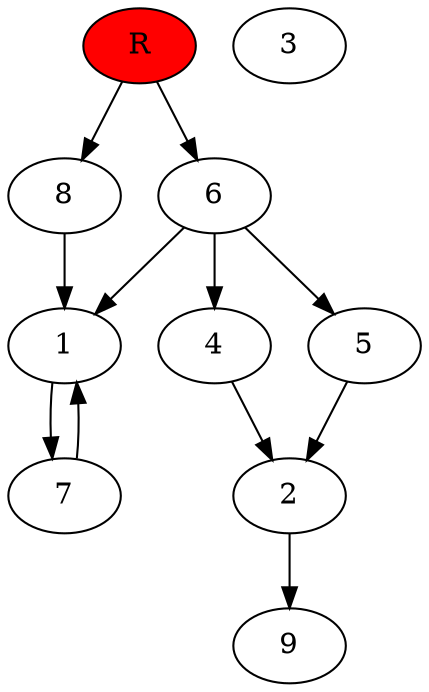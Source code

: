 digraph prb46804 {
	1
	2
	3
	4
	5
	6
	7
	8
	R [fillcolor="#ff0000" style=filled]
	1 -> 7
	2 -> 9
	4 -> 2
	5 -> 2
	6 -> 1
	6 -> 4
	6 -> 5
	7 -> 1
	8 -> 1
	R -> 6
	R -> 8
}
